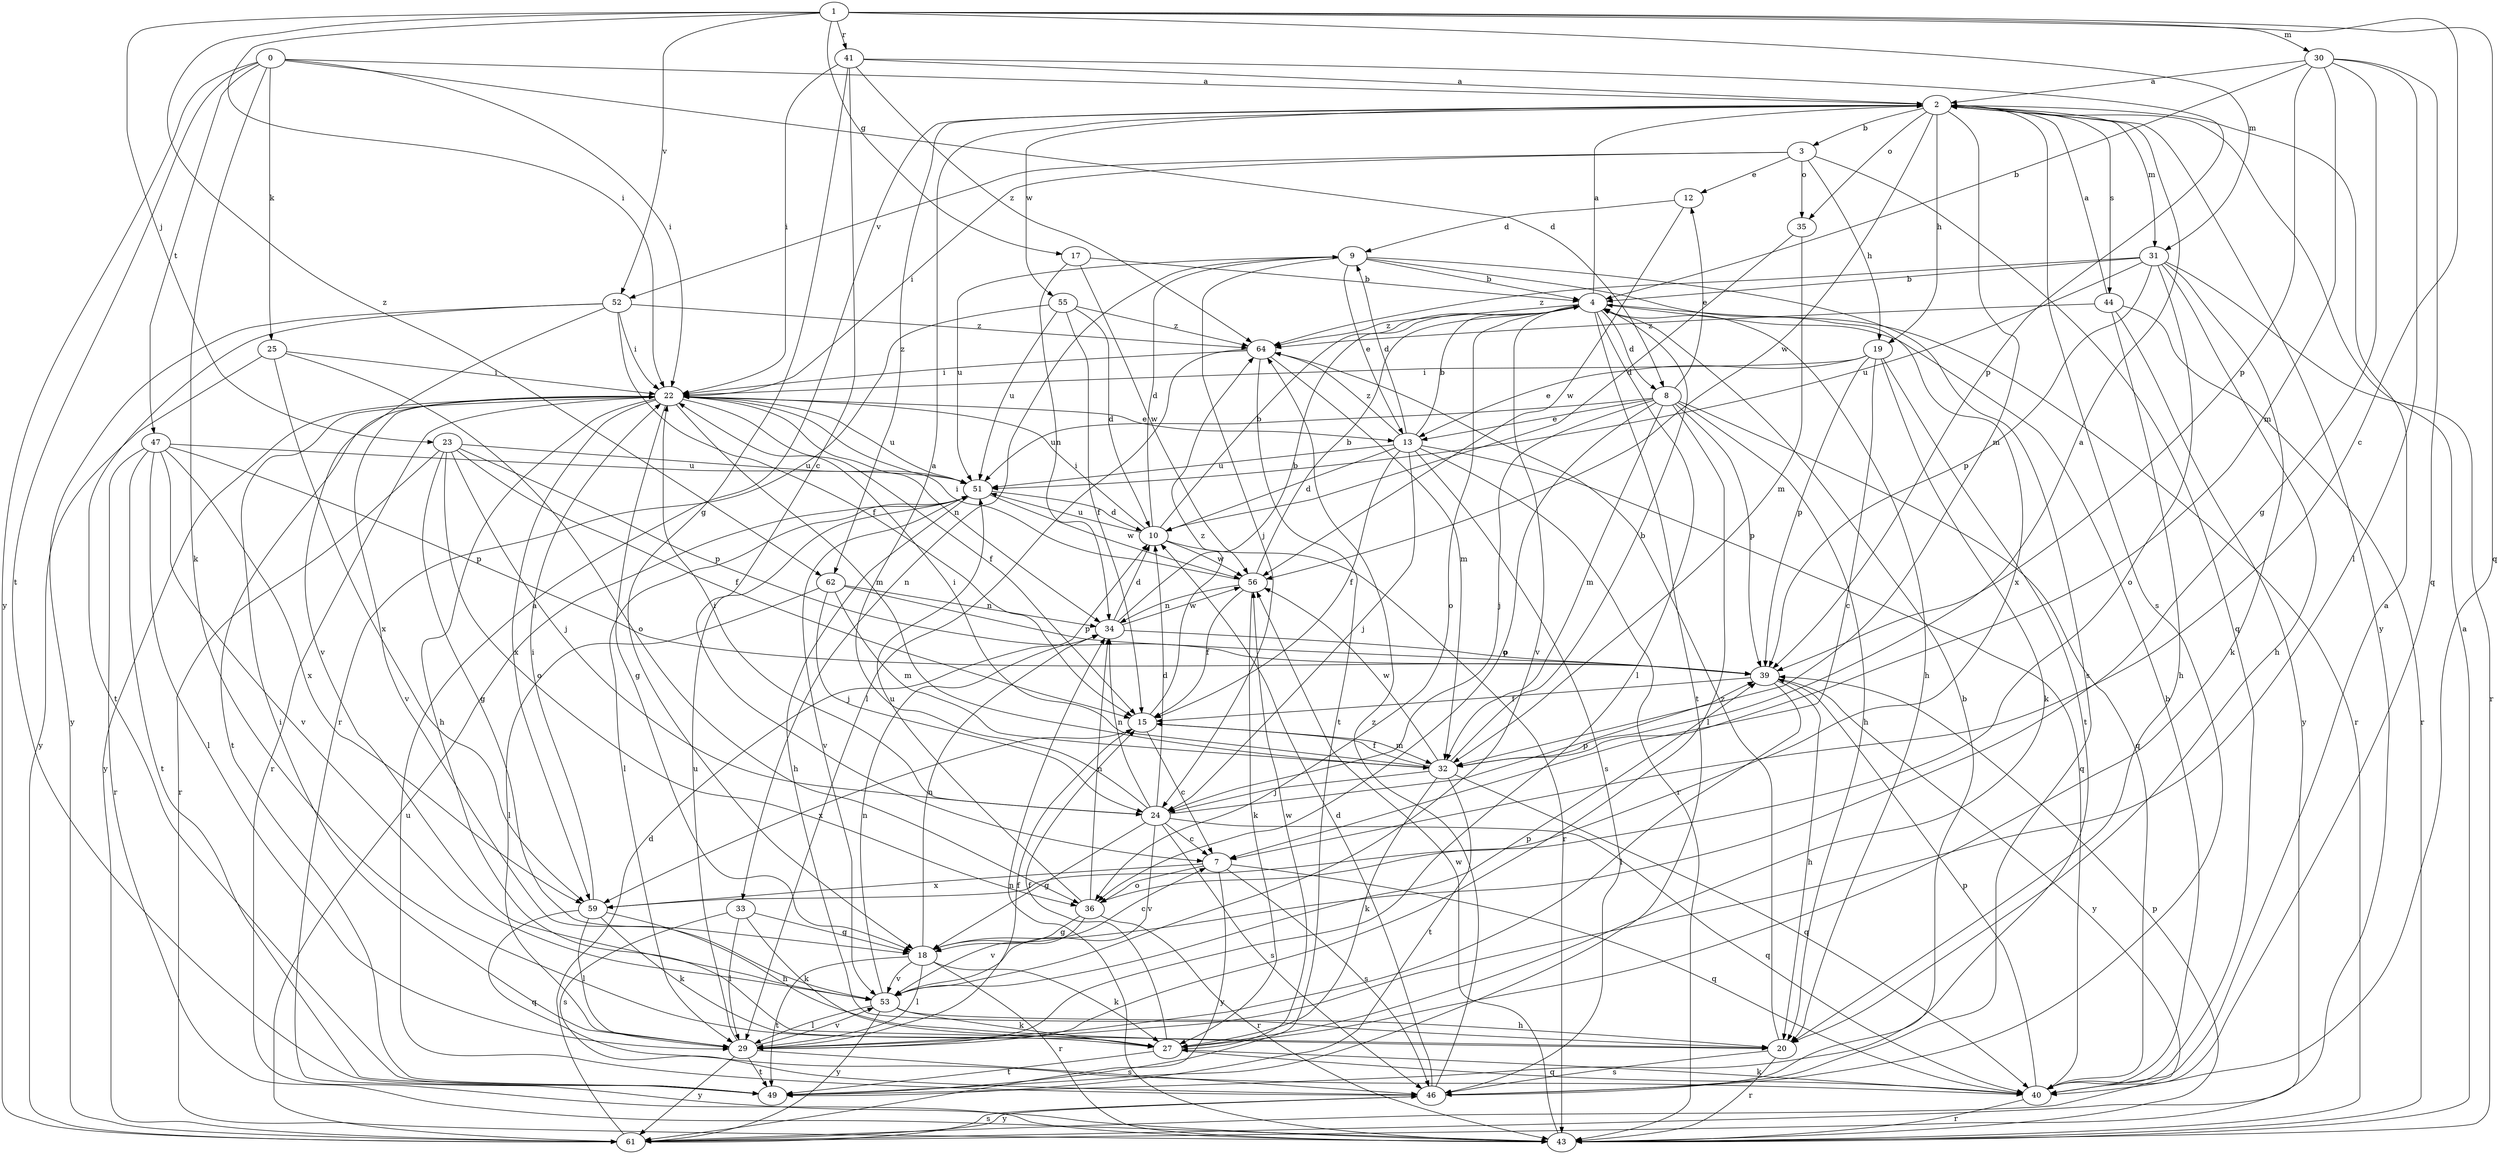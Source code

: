 strict digraph  {
0;
1;
2;
3;
4;
7;
8;
9;
10;
12;
13;
15;
17;
18;
19;
20;
22;
23;
24;
25;
27;
29;
30;
31;
32;
33;
34;
35;
36;
39;
40;
41;
43;
44;
46;
47;
49;
51;
52;
53;
55;
56;
59;
61;
62;
64;
0 -> 2  [label=a];
0 -> 8  [label=d];
0 -> 22  [label=i];
0 -> 25  [label=k];
0 -> 27  [label=k];
0 -> 47  [label=t];
0 -> 49  [label=t];
0 -> 61  [label=y];
1 -> 7  [label=c];
1 -> 17  [label=g];
1 -> 22  [label=i];
1 -> 23  [label=j];
1 -> 30  [label=m];
1 -> 31  [label=m];
1 -> 40  [label=q];
1 -> 41  [label=r];
1 -> 52  [label=v];
1 -> 62  [label=z];
2 -> 3  [label=b];
2 -> 19  [label=h];
2 -> 31  [label=m];
2 -> 32  [label=m];
2 -> 35  [label=o];
2 -> 44  [label=s];
2 -> 46  [label=s];
2 -> 55  [label=w];
2 -> 56  [label=w];
2 -> 61  [label=y];
2 -> 62  [label=z];
3 -> 12  [label=e];
3 -> 19  [label=h];
3 -> 22  [label=i];
3 -> 35  [label=o];
3 -> 40  [label=q];
3 -> 52  [label=v];
4 -> 2  [label=a];
4 -> 8  [label=d];
4 -> 20  [label=h];
4 -> 29  [label=l];
4 -> 36  [label=o];
4 -> 43  [label=r];
4 -> 49  [label=t];
4 -> 53  [label=v];
4 -> 64  [label=z];
7 -> 36  [label=o];
7 -> 40  [label=q];
7 -> 46  [label=s];
7 -> 59  [label=x];
7 -> 61  [label=y];
8 -> 12  [label=e];
8 -> 13  [label=e];
8 -> 20  [label=h];
8 -> 24  [label=j];
8 -> 29  [label=l];
8 -> 32  [label=m];
8 -> 36  [label=o];
8 -> 39  [label=p];
8 -> 40  [label=q];
8 -> 51  [label=u];
9 -> 4  [label=b];
9 -> 13  [label=e];
9 -> 24  [label=j];
9 -> 33  [label=n];
9 -> 46  [label=s];
9 -> 51  [label=u];
9 -> 59  [label=x];
10 -> 4  [label=b];
10 -> 9  [label=d];
10 -> 22  [label=i];
10 -> 43  [label=r];
10 -> 51  [label=u];
10 -> 56  [label=w];
12 -> 9  [label=d];
12 -> 56  [label=w];
13 -> 4  [label=b];
13 -> 9  [label=d];
13 -> 10  [label=d];
13 -> 15  [label=f];
13 -> 24  [label=j];
13 -> 40  [label=q];
13 -> 43  [label=r];
13 -> 46  [label=s];
13 -> 51  [label=u];
13 -> 64  [label=z];
15 -> 7  [label=c];
15 -> 32  [label=m];
15 -> 59  [label=x];
15 -> 64  [label=z];
17 -> 4  [label=b];
17 -> 34  [label=n];
17 -> 56  [label=w];
18 -> 7  [label=c];
18 -> 27  [label=k];
18 -> 29  [label=l];
18 -> 34  [label=n];
18 -> 43  [label=r];
18 -> 49  [label=t];
18 -> 53  [label=v];
19 -> 7  [label=c];
19 -> 13  [label=e];
19 -> 22  [label=i];
19 -> 27  [label=k];
19 -> 39  [label=p];
19 -> 49  [label=t];
20 -> 43  [label=r];
20 -> 46  [label=s];
20 -> 64  [label=z];
22 -> 13  [label=e];
22 -> 15  [label=f];
22 -> 18  [label=g];
22 -> 20  [label=h];
22 -> 32  [label=m];
22 -> 34  [label=n];
22 -> 43  [label=r];
22 -> 49  [label=t];
22 -> 51  [label=u];
22 -> 53  [label=v];
22 -> 59  [label=x];
22 -> 61  [label=y];
23 -> 15  [label=f];
23 -> 18  [label=g];
23 -> 24  [label=j];
23 -> 36  [label=o];
23 -> 39  [label=p];
23 -> 43  [label=r];
23 -> 51  [label=u];
24 -> 2  [label=a];
24 -> 7  [label=c];
24 -> 10  [label=d];
24 -> 18  [label=g];
24 -> 22  [label=i];
24 -> 34  [label=n];
24 -> 39  [label=p];
24 -> 40  [label=q];
24 -> 46  [label=s];
24 -> 53  [label=v];
25 -> 22  [label=i];
25 -> 36  [label=o];
25 -> 59  [label=x];
25 -> 61  [label=y];
27 -> 15  [label=f];
27 -> 40  [label=q];
27 -> 49  [label=t];
27 -> 56  [label=w];
29 -> 15  [label=f];
29 -> 22  [label=i];
29 -> 46  [label=s];
29 -> 49  [label=t];
29 -> 51  [label=u];
29 -> 53  [label=v];
29 -> 61  [label=y];
30 -> 2  [label=a];
30 -> 4  [label=b];
30 -> 18  [label=g];
30 -> 29  [label=l];
30 -> 32  [label=m];
30 -> 39  [label=p];
30 -> 40  [label=q];
31 -> 4  [label=b];
31 -> 20  [label=h];
31 -> 27  [label=k];
31 -> 36  [label=o];
31 -> 39  [label=p];
31 -> 43  [label=r];
31 -> 51  [label=u];
31 -> 64  [label=z];
32 -> 2  [label=a];
32 -> 4  [label=b];
32 -> 15  [label=f];
32 -> 22  [label=i];
32 -> 24  [label=j];
32 -> 27  [label=k];
32 -> 40  [label=q];
32 -> 49  [label=t];
32 -> 56  [label=w];
33 -> 18  [label=g];
33 -> 27  [label=k];
33 -> 29  [label=l];
33 -> 46  [label=s];
34 -> 4  [label=b];
34 -> 10  [label=d];
34 -> 39  [label=p];
34 -> 56  [label=w];
35 -> 10  [label=d];
35 -> 32  [label=m];
36 -> 18  [label=g];
36 -> 34  [label=n];
36 -> 43  [label=r];
36 -> 51  [label=u];
36 -> 53  [label=v];
39 -> 15  [label=f];
39 -> 20  [label=h];
39 -> 29  [label=l];
39 -> 61  [label=y];
40 -> 2  [label=a];
40 -> 4  [label=b];
40 -> 27  [label=k];
40 -> 39  [label=p];
40 -> 43  [label=r];
41 -> 2  [label=a];
41 -> 7  [label=c];
41 -> 18  [label=g];
41 -> 22  [label=i];
41 -> 39  [label=p];
41 -> 64  [label=z];
43 -> 2  [label=a];
43 -> 34  [label=n];
43 -> 39  [label=p];
43 -> 56  [label=w];
44 -> 2  [label=a];
44 -> 20  [label=h];
44 -> 43  [label=r];
44 -> 61  [label=y];
44 -> 64  [label=z];
46 -> 2  [label=a];
46 -> 4  [label=b];
46 -> 10  [label=d];
46 -> 61  [label=y];
46 -> 64  [label=z];
47 -> 29  [label=l];
47 -> 39  [label=p];
47 -> 43  [label=r];
47 -> 49  [label=t];
47 -> 51  [label=u];
47 -> 53  [label=v];
47 -> 59  [label=x];
51 -> 10  [label=d];
51 -> 20  [label=h];
51 -> 29  [label=l];
51 -> 53  [label=v];
51 -> 56  [label=w];
52 -> 15  [label=f];
52 -> 22  [label=i];
52 -> 49  [label=t];
52 -> 53  [label=v];
52 -> 61  [label=y];
52 -> 64  [label=z];
53 -> 20  [label=h];
53 -> 27  [label=k];
53 -> 29  [label=l];
53 -> 34  [label=n];
53 -> 39  [label=p];
53 -> 61  [label=y];
55 -> 10  [label=d];
55 -> 15  [label=f];
55 -> 43  [label=r];
55 -> 51  [label=u];
55 -> 64  [label=z];
56 -> 4  [label=b];
56 -> 15  [label=f];
56 -> 22  [label=i];
56 -> 27  [label=k];
56 -> 34  [label=n];
59 -> 20  [label=h];
59 -> 22  [label=i];
59 -> 27  [label=k];
59 -> 29  [label=l];
59 -> 40  [label=q];
61 -> 10  [label=d];
61 -> 46  [label=s];
61 -> 51  [label=u];
62 -> 24  [label=j];
62 -> 29  [label=l];
62 -> 32  [label=m];
62 -> 34  [label=n];
62 -> 39  [label=p];
64 -> 22  [label=i];
64 -> 29  [label=l];
64 -> 32  [label=m];
64 -> 49  [label=t];
}
